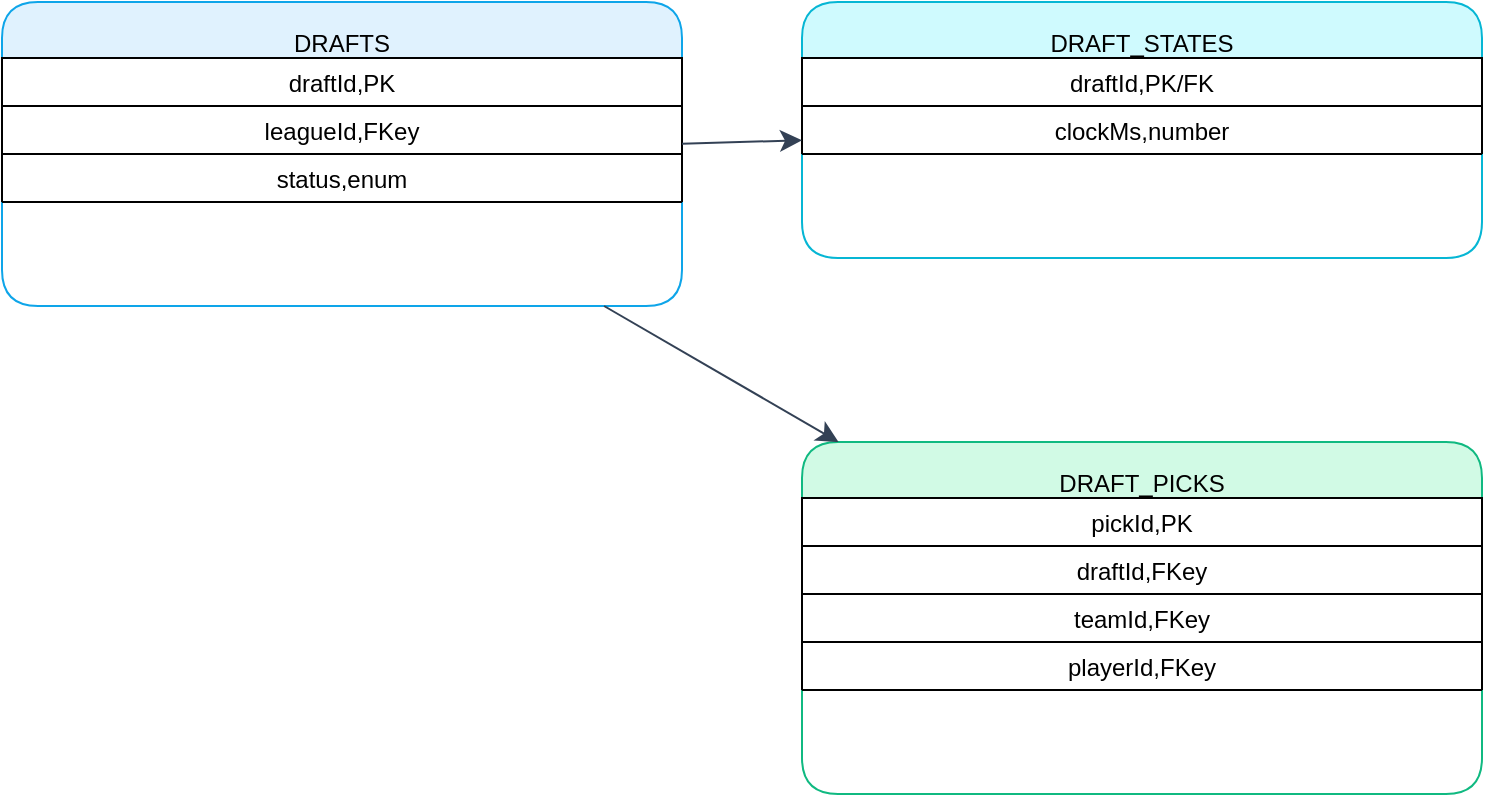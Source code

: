 <mxfile version="22.1.0">
  <diagram id="er-draft" name="Draft ER">
    <mxGraphModel dx="1600" dy="900" grid="1" gridSize="10" guides="1" tooltips="1" connect="1" arrows="1" fold="1" page="1" pageScale="1" pageWidth="1920" pageHeight="1080" math="0" shadow="0">
      <root>
        <mxCell id="0"/>
        <mxCell id="1" parent="0"/>
        <!-- DRAFTS -->
        <mxCell id="tbl-drafts" value="DRAFTS" style="shape=table;container=1;childLayout=tableLayout;strokeColor=#0ea5e9;fillColor=#e0f2fe;rounded=1;" vertex="1" parent="1">
          <mxGeometry x="280" y="140" width="340" height="152" as="geometry"/>
        </mxCell>
        <mxCell id="drafts-id" value="draftId,PK" style="shape=tableRow;" vertex="1" parent="tbl-drafts"><mxGeometry x="0" y="28" width="340" height="24" as="geometry"/></mxCell>
        <mxCell id="drafts-league" value="leagueId,FKey" style="shape=tableRow;" vertex="1" parent="tbl-drafts"><mxGeometry x="0" y="52" width="340" height="24" as="geometry"/></mxCell>
        <mxCell id="drafts-status" value="status,enum" style="shape=tableRow;" vertex="1" parent="tbl-drafts"><mxGeometry x="0" y="76" width="340" height="24" as="geometry"/></mxCell>
        <!-- DRAFT_STATES -->
        <mxCell id="tbl-states" value="DRAFT_STATES" style="shape=table;container=1;childLayout=tableLayout;strokeColor=#06b6d4;fillColor=#cffafe;rounded=1;" vertex="1" parent="1">
          <mxGeometry x="680" y="140" width="340" height="128" as="geometry"/>
        </mxCell>
        <mxCell id="states-id" value="draftId,PK/FK" style="shape=tableRow;" vertex="1" parent="tbl-states"><mxGeometry x="0" y="28" width="340" height="24" as="geometry"/></mxCell>
        <mxCell id="states-clock" value="clockMs,number" style="shape=tableRow;" vertex="1" parent="tbl-states"><mxGeometry x="0" y="52" width="340" height="24" as="geometry"/></mxCell>
        <!-- DRAFT_PICKS -->
        <mxCell id="tbl-picks" value="DRAFT_PICKS" style="shape=table;container=1;childLayout=tableLayout;strokeColor=#10b981;fillColor=#d1fae5;rounded=1;" vertex="1" parent="1">
          <mxGeometry x="680" y="360" width="340" height="176" as="geometry"/>
        </mxCell>
        <mxCell id="picks-id" value="pickId,PK" style="shape=tableRow;" vertex="1" parent="tbl-picks"><mxGeometry x="0" y="28" width="340" height="24" as="geometry"/></mxCell>
        <mxCell id="picks-draft" value="draftId,FKey" style="shape=tableRow;" vertex="1" parent="tbl-picks"><mxGeometry x="0" y="52" width="340" height="24" as="geometry"/></mxCell>
        <mxCell id="picks-team" value="teamId,FKey" style="shape=tableRow;" vertex="1" parent="tbl-picks"><mxGeometry x="0" y="76" width="340" height="24" as="geometry"/></mxCell>
        <mxCell id="picks-player" value="playerId,FKey" style="shape=tableRow;" vertex="1" parent="tbl-picks"><mxGeometry x="0" y="100" width="340" height="24" as="geometry"/></mxCell>
        <!-- Edges -->
        <mxCell id="edge-drafts-states" edge="1" parent="1" source="tbl-drafts" target="tbl-states" style="endArrow=classic;strokeColor=#334155;endSize=8;">
          <mxGeometry relative="1" as="geometry"/>
        </mxCell>
        <mxCell id="edge-drafts-picks" edge="1" parent="1" source="tbl-drafts" target="tbl-picks" style="endArrow=classic;strokeColor=#334155;endSize=8;">
          <mxGeometry relative="1" as="geometry"/>
        </mxCell>
      </root>
    </mxGraphModel>
  </diagram>
</mxfile>
